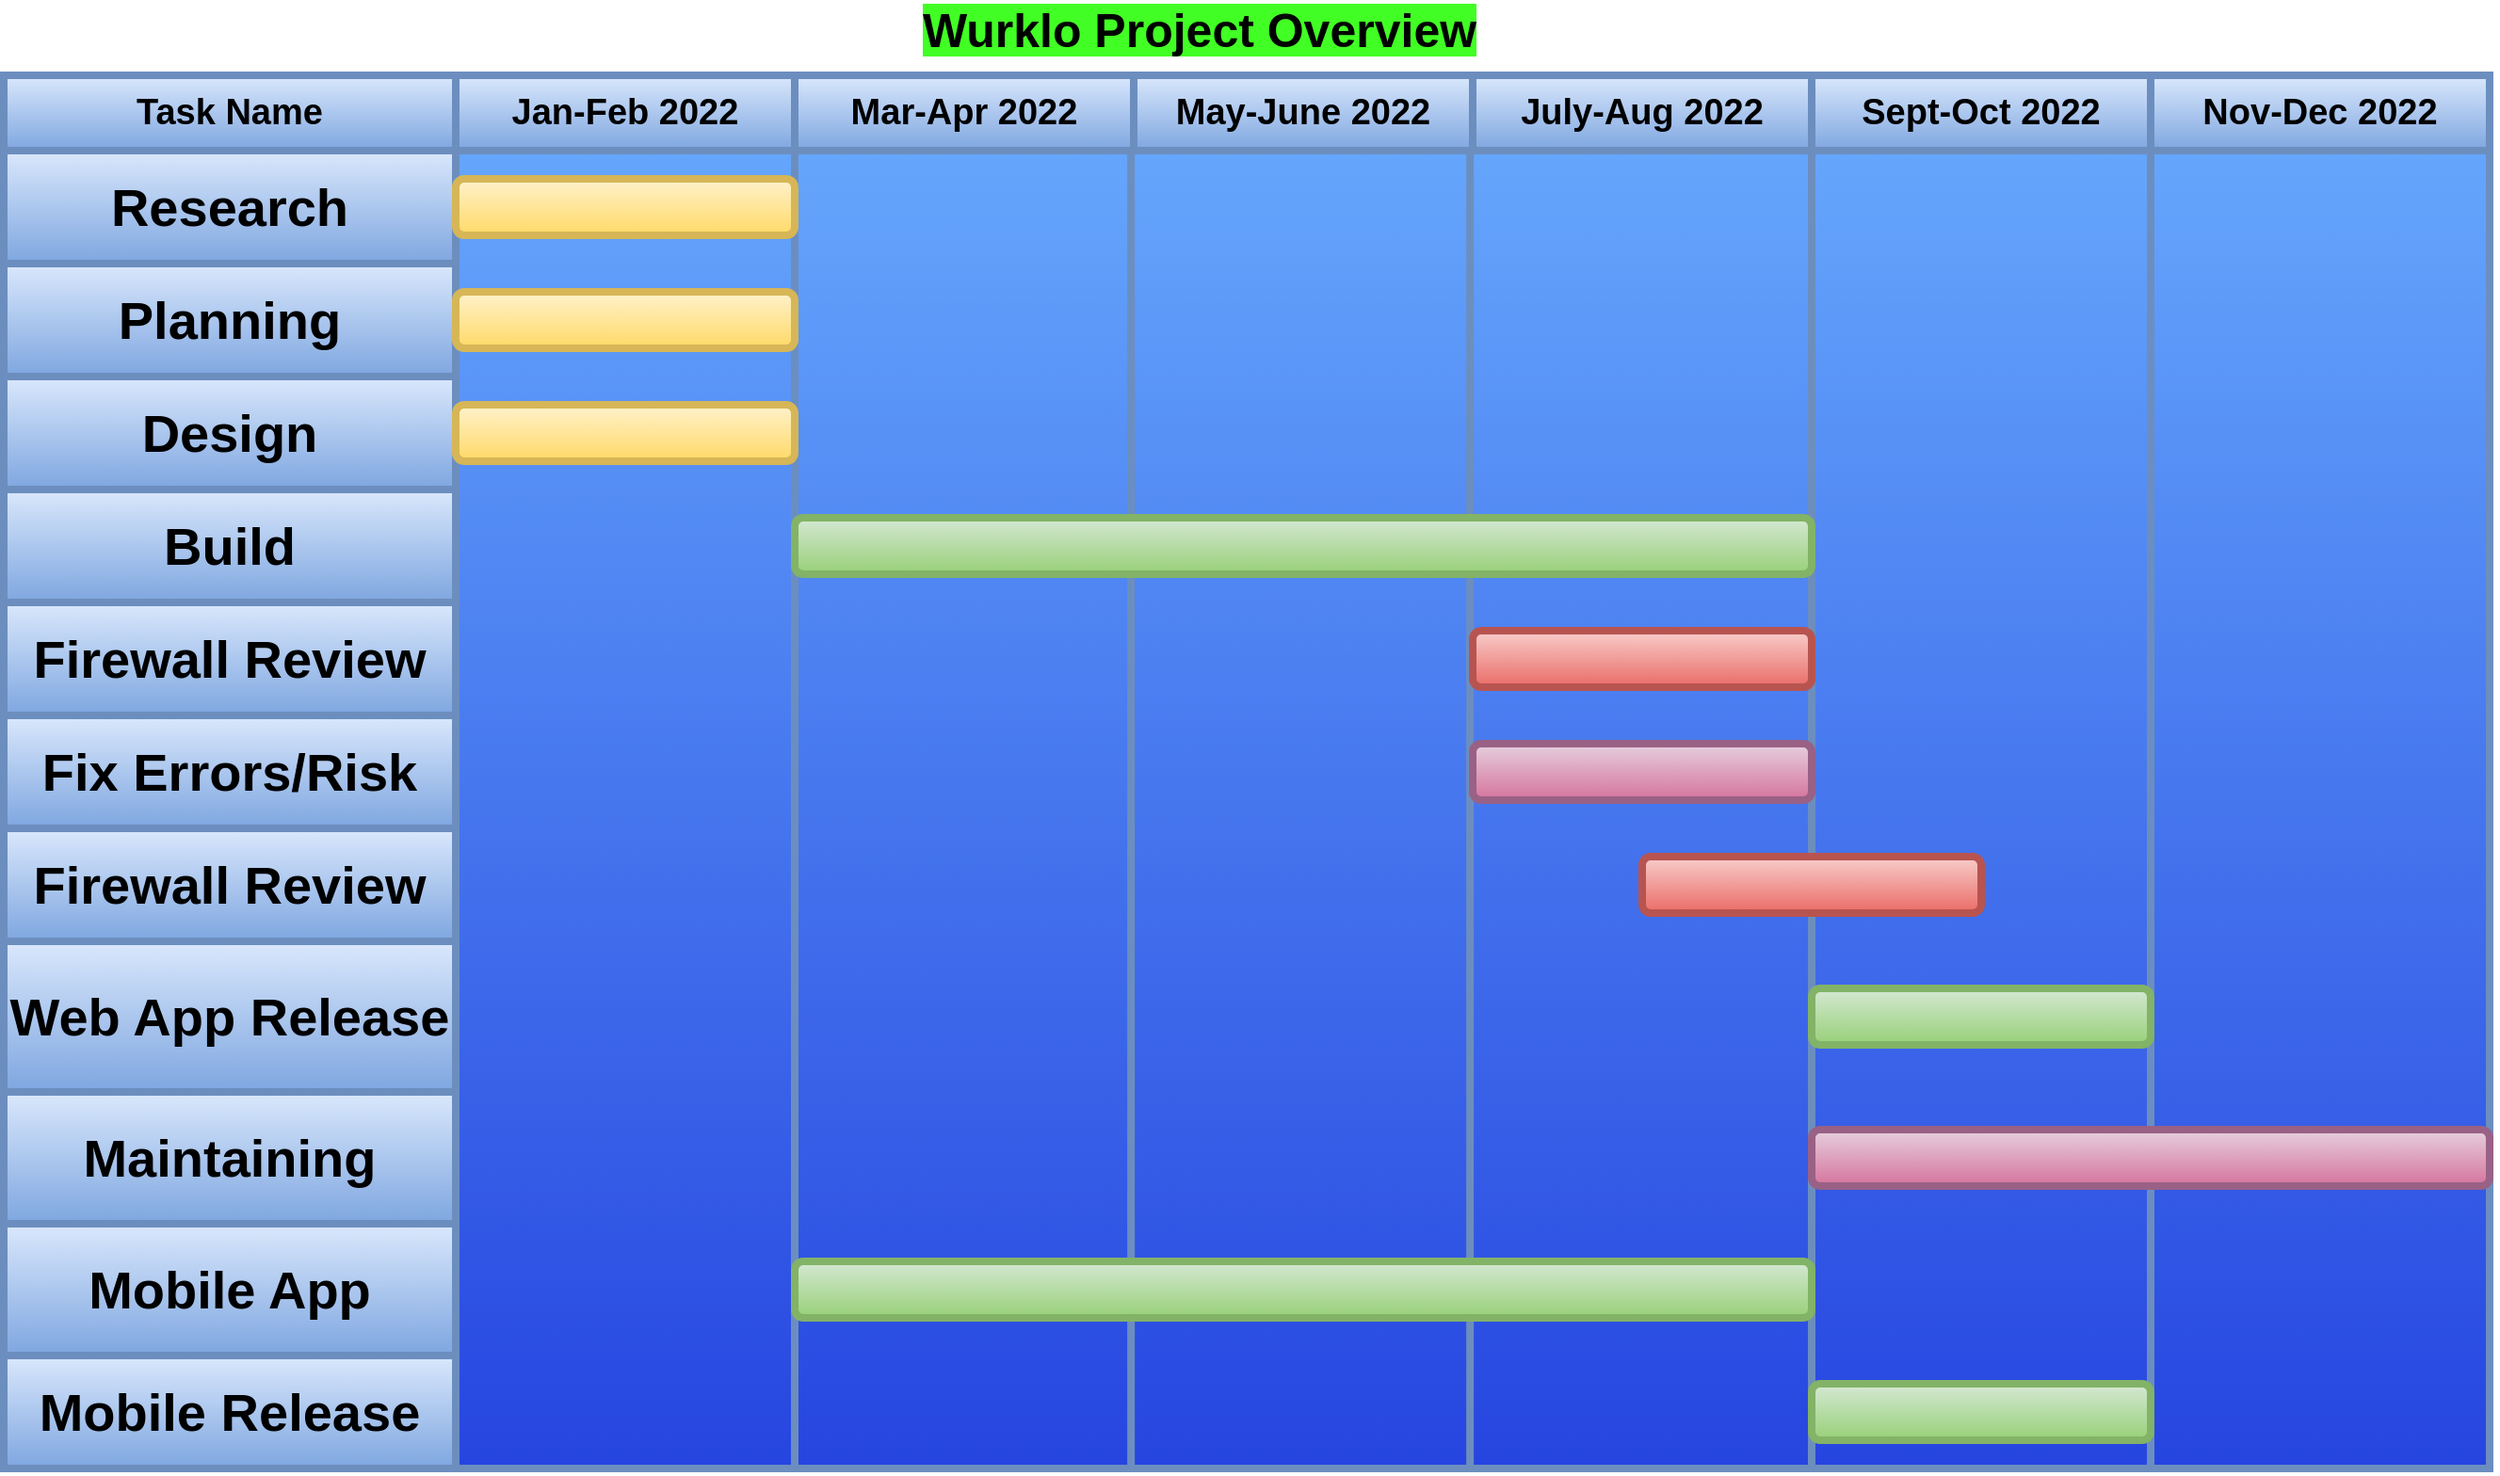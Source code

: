 <mxfile>
    <diagram id="X-QS8aDUK1IpygxOowTY" name="Page-1">
        <mxGraphModel dx="1414" dy="821" grid="1" gridSize="10" guides="1" tooltips="1" connect="1" arrows="1" fold="1" page="0" pageScale="1" pageWidth="1100" pageHeight="850" background="none" math="0" shadow="0">
            <root>
                <mxCell id="0"/>
                <mxCell id="1" parent="0"/>
                <mxCell id="44" value="" style="rounded=0;whiteSpace=wrap;html=1;strokeColor=#6c8ebf;labelBackgroundColor=none;fontColor=#000000;gradientColor=#2645E0;fillColor=#65A6FC;strokeWidth=4;" vertex="1" parent="1">
                    <mxGeometry x="280" y="80" width="1080" height="700" as="geometry"/>
                </mxCell>
                <mxCell id="2" value="" style="endArrow=none;html=1;gradientColor=#7ea6e0;fillColor=#dae8fc;strokeColor=#6c8ebf;labelBackgroundColor=none;fontColor=#000000;strokeWidth=4;" edge="1" parent="1">
                    <mxGeometry width="50" height="50" relative="1" as="geometry">
                        <mxPoint x="40" y="780" as="sourcePoint"/>
                        <mxPoint x="40" y="40" as="targetPoint"/>
                    </mxGeometry>
                </mxCell>
                <mxCell id="3" value="" style="endArrow=none;html=1;gradientColor=#7ea6e0;fillColor=#dae8fc;strokeColor=#6c8ebf;labelBackgroundColor=none;fontColor=#000000;strokeWidth=4;" edge="1" parent="1">
                    <mxGeometry width="50" height="50" relative="1" as="geometry">
                        <mxPoint x="1360" y="780.0" as="sourcePoint"/>
                        <mxPoint x="1360" y="40" as="targetPoint"/>
                    </mxGeometry>
                </mxCell>
                <mxCell id="4" value="" style="endArrow=none;html=1;gradientColor=#7ea6e0;fillColor=#dae8fc;strokeColor=#6c8ebf;labelBackgroundColor=none;fontColor=#000000;strokeWidth=4;" edge="1" parent="1">
                    <mxGeometry width="50" height="50" relative="1" as="geometry">
                        <mxPoint x="40" y="780" as="sourcePoint"/>
                        <mxPoint x="1361.143" y="780" as="targetPoint"/>
                    </mxGeometry>
                </mxCell>
                <mxCell id="5" value="" style="endArrow=none;html=1;gradientColor=#7ea6e0;fillColor=#dae8fc;strokeColor=#6c8ebf;labelBackgroundColor=none;fontColor=#000000;strokeWidth=4;" edge="1" parent="1">
                    <mxGeometry width="50" height="50" relative="1" as="geometry">
                        <mxPoint x="40" y="40" as="sourcePoint"/>
                        <mxPoint x="1360" y="40" as="targetPoint"/>
                    </mxGeometry>
                </mxCell>
                <mxCell id="6" value="&lt;b&gt;&lt;font style=&quot;font-size: 19px&quot;&gt;Task Name&lt;/font&gt;&lt;/b&gt;" style="rounded=0;whiteSpace=wrap;html=1;gradientColor=#7ea6e0;fillColor=#dae8fc;strokeColor=#6c8ebf;labelBackgroundColor=none;fontColor=#000000;strokeWidth=4;" vertex="1" parent="1">
                    <mxGeometry x="40" y="40" width="240" height="40" as="geometry"/>
                </mxCell>
                <mxCell id="7" value="&lt;b&gt;&lt;font style=&quot;font-size: 28px&quot;&gt;Research&lt;/font&gt;&lt;/b&gt;" style="rounded=0;whiteSpace=wrap;html=1;gradientColor=#7ea6e0;fillColor=#dae8fc;strokeColor=#6c8ebf;labelBackgroundColor=none;fontColor=#000000;strokeWidth=4;" vertex="1" parent="1">
                    <mxGeometry x="40" y="80" width="240" height="60" as="geometry"/>
                </mxCell>
                <mxCell id="8" value="&lt;b&gt;&lt;font style=&quot;font-size: 28px&quot;&gt;Planning&lt;/font&gt;&lt;/b&gt;" style="rounded=0;whiteSpace=wrap;html=1;gradientColor=#7ea6e0;fillColor=#dae8fc;strokeColor=#6c8ebf;labelBackgroundColor=none;fontColor=#000000;strokeWidth=4;" vertex="1" parent="1">
                    <mxGeometry x="40" y="140" width="240" height="60" as="geometry"/>
                </mxCell>
                <mxCell id="9" value="&lt;b style=&quot;font-family: &amp;#34;helvetica&amp;#34; ; font-size: 12px ; font-style: normal ; letter-spacing: normal ; text-align: center ; text-indent: 0px ; text-transform: none ; word-spacing: 0px&quot;&gt;&lt;font style=&quot;font-size: 28px&quot;&gt;Fix Errors/Risk&lt;/font&gt;&lt;/b&gt;" style="rounded=0;whiteSpace=wrap;html=1;gradientColor=#7ea6e0;fillColor=#dae8fc;strokeColor=#6c8ebf;labelBackgroundColor=none;fontColor=#000000;strokeWidth=4;" vertex="1" parent="1">
                    <mxGeometry x="40" y="380" width="240" height="60" as="geometry"/>
                </mxCell>
                <mxCell id="10" value="&lt;b style=&quot;font-family: &amp;#34;helvetica&amp;#34;&quot;&gt;&lt;font style=&quot;font-size: 28px&quot;&gt;Firewall Review&lt;/font&gt;&lt;/b&gt;" style="rounded=0;whiteSpace=wrap;html=1;gradientColor=#7ea6e0;fillColor=#dae8fc;strokeColor=#6c8ebf;labelBackgroundColor=none;fontColor=#000000;strokeWidth=4;" vertex="1" parent="1">
                    <mxGeometry x="40" y="440" width="240" height="60" as="geometry"/>
                </mxCell>
                <mxCell id="11" value="&lt;b style=&quot;font-family: &amp;#34;helvetica&amp;#34; ; font-size: 12px ; font-style: normal ; letter-spacing: normal ; text-align: center ; text-indent: 0px ; text-transform: none ; word-spacing: 0px&quot;&gt;&lt;font style=&quot;font-size: 28px&quot;&gt;Web App Release&lt;/font&gt;&lt;/b&gt;" style="rounded=0;whiteSpace=wrap;html=1;gradientColor=#7ea6e0;fillColor=#dae8fc;strokeColor=#6c8ebf;labelBackgroundColor=none;fontColor=#000000;strokeWidth=4;" vertex="1" parent="1">
                    <mxGeometry x="40" y="500" width="240" height="80" as="geometry"/>
                </mxCell>
                <mxCell id="12" value="&lt;b style=&quot;font-family: helvetica; font-size: 12px; font-style: normal; letter-spacing: normal; text-align: center; text-indent: 0px; text-transform: none; word-spacing: 0px;&quot;&gt;&lt;font style=&quot;font-size: 28px&quot;&gt;Maintaining&lt;/font&gt;&lt;/b&gt;&lt;br&gt;" style="rounded=0;whiteSpace=wrap;html=1;gradientColor=#7ea6e0;fillColor=#dae8fc;strokeColor=#6c8ebf;labelBackgroundColor=none;fontColor=#000000;strokeWidth=4;" vertex="1" parent="1">
                    <mxGeometry x="40" y="580" width="240" height="70" as="geometry"/>
                </mxCell>
                <mxCell id="13" value="&lt;b style=&quot;font-family: &amp;#34;helvetica&amp;#34; ; font-size: 12px ; font-style: normal ; letter-spacing: normal ; text-align: center ; text-indent: 0px ; text-transform: none ; word-spacing: 0px&quot;&gt;&lt;font style=&quot;font-size: 28px&quot;&gt;Firewall Review&lt;/font&gt;&lt;/b&gt;" style="rounded=0;whiteSpace=wrap;html=1;gradientColor=#7ea6e0;fillColor=#dae8fc;strokeColor=#6c8ebf;labelBackgroundColor=none;fontColor=#000000;strokeWidth=4;" vertex="1" parent="1">
                    <mxGeometry x="40" y="320" width="240" height="60" as="geometry"/>
                </mxCell>
                <mxCell id="14" value="&lt;b&gt;&lt;font style=&quot;font-size: 28px&quot;&gt;Build&lt;/font&gt;&lt;/b&gt;" style="rounded=0;whiteSpace=wrap;html=1;gradientColor=#7ea6e0;fillColor=#dae8fc;strokeColor=#6c8ebf;labelBackgroundColor=none;fontColor=#000000;strokeWidth=4;" vertex="1" parent="1">
                    <mxGeometry x="40" y="260" width="240" height="60" as="geometry"/>
                </mxCell>
                <mxCell id="15" value="&lt;b&gt;&lt;font style=&quot;font-size: 28px&quot;&gt;Design&lt;/font&gt;&lt;/b&gt;" style="rounded=0;whiteSpace=wrap;html=1;gradientColor=#7ea6e0;fillColor=#dae8fc;strokeColor=#6c8ebf;labelBackgroundColor=none;fontColor=#000000;strokeWidth=4;" vertex="1" parent="1">
                    <mxGeometry x="40" y="200" width="240" height="60" as="geometry"/>
                </mxCell>
                <mxCell id="16" value="&lt;b&gt;&lt;font style=&quot;font-size: 19px&quot;&gt;Jan-Feb 2022&lt;/font&gt;&lt;/b&gt;" style="rounded=0;whiteSpace=wrap;html=1;gradientColor=#7ea6e0;fillColor=#dae8fc;strokeColor=#6c8ebf;labelBackgroundColor=none;fontColor=#000000;strokeWidth=4;" vertex="1" parent="1">
                    <mxGeometry x="280" y="40" width="180" height="40" as="geometry"/>
                </mxCell>
                <mxCell id="17" value="&lt;b&gt;&lt;font style=&quot;font-size: 19px&quot;&gt;May-June&amp;nbsp;&lt;/font&gt;&lt;/b&gt;&lt;b&gt;&lt;font style=&quot;font-size: 19px&quot;&gt;2022&lt;/font&gt;&lt;/b&gt;" style="rounded=0;whiteSpace=wrap;html=1;gradientColor=#7ea6e0;fillColor=#dae8fc;strokeColor=#6c8ebf;labelBackgroundColor=none;fontColor=#000000;strokeWidth=4;" vertex="1" parent="1">
                    <mxGeometry x="640" y="40" width="180" height="40" as="geometry"/>
                </mxCell>
                <mxCell id="18" value="&lt;b&gt;&lt;font style=&quot;font-size: 19px&quot;&gt;July-Aug&amp;nbsp;&lt;/font&gt;&lt;/b&gt;&lt;b&gt;&lt;font style=&quot;font-size: 19px&quot;&gt;2022&lt;/font&gt;&lt;/b&gt;" style="rounded=0;whiteSpace=wrap;html=1;gradientColor=#7ea6e0;fillColor=#dae8fc;strokeColor=#6c8ebf;labelBackgroundColor=none;fontColor=#000000;strokeWidth=4;" vertex="1" parent="1">
                    <mxGeometry x="820" y="40" width="180" height="40" as="geometry"/>
                </mxCell>
                <mxCell id="19" value="&lt;b&gt;&lt;font style=&quot;font-size: 19px&quot;&gt;Sept-Oct&amp;nbsp;&lt;/font&gt;&lt;/b&gt;&lt;b&gt;&lt;font style=&quot;font-size: 19px&quot;&gt;2022&lt;/font&gt;&lt;/b&gt;" style="rounded=0;whiteSpace=wrap;html=1;gradientColor=#7ea6e0;fillColor=#dae8fc;strokeColor=#6c8ebf;labelBackgroundColor=none;fontColor=#000000;strokeWidth=4;" vertex="1" parent="1">
                    <mxGeometry x="1000" y="40" width="180" height="40" as="geometry"/>
                </mxCell>
                <mxCell id="20" value="&lt;b&gt;&lt;font style=&quot;font-size: 19px&quot;&gt;Nov-Dec&amp;nbsp;&lt;/font&gt;&lt;/b&gt;&lt;b&gt;&lt;font style=&quot;font-size: 19px&quot;&gt;2022&lt;/font&gt;&lt;/b&gt;" style="rounded=0;whiteSpace=wrap;html=1;gradientColor=#7ea6e0;fillColor=#dae8fc;strokeColor=#6c8ebf;labelBackgroundColor=none;fontColor=#000000;strokeWidth=4;" vertex="1" parent="1">
                    <mxGeometry x="1180" y="40" width="180" height="40" as="geometry"/>
                </mxCell>
                <mxCell id="22" value="&lt;span style=&quot;font-size: 19px&quot;&gt;&lt;b&gt;Mar-Apr&amp;nbsp;&lt;/b&gt;&lt;/span&gt;&lt;b&gt;&lt;font style=&quot;font-size: 19px&quot;&gt;2022&lt;/font&gt;&lt;/b&gt;" style="rounded=0;whiteSpace=wrap;html=1;gradientColor=#7ea6e0;fillColor=#dae8fc;strokeColor=#6c8ebf;labelBackgroundColor=none;fontColor=#000000;strokeWidth=4;" vertex="1" parent="1">
                    <mxGeometry x="460" y="40" width="180" height="40" as="geometry"/>
                </mxCell>
                <mxCell id="24" value="&lt;b style=&quot;font-family: helvetica; font-size: 12px; font-style: normal; letter-spacing: normal; text-align: center; text-indent: 0px; text-transform: none; word-spacing: 0px;&quot;&gt;&lt;font style=&quot;font-size: 28px&quot;&gt;Mobile App&lt;/font&gt;&lt;/b&gt;" style="rounded=0;whiteSpace=wrap;html=1;gradientColor=#7ea6e0;fillColor=#dae8fc;strokeColor=#6c8ebf;labelBackgroundColor=none;fontColor=#000000;strokeWidth=4;" vertex="1" parent="1">
                    <mxGeometry x="40" y="650" width="240" height="70" as="geometry"/>
                </mxCell>
                <mxCell id="25" value="&lt;b style=&quot;font-family: helvetica; font-size: 12px; font-style: normal; letter-spacing: normal; text-align: center; text-indent: 0px; text-transform: none; word-spacing: 0px;&quot;&gt;&lt;font style=&quot;font-size: 28px&quot;&gt;Mobile Release&lt;/font&gt;&lt;/b&gt;" style="rounded=0;whiteSpace=wrap;html=1;gradientColor=#7ea6e0;fillColor=#dae8fc;strokeColor=#6c8ebf;labelBackgroundColor=none;fontColor=#000000;strokeWidth=4;" vertex="1" parent="1">
                    <mxGeometry x="40" y="720" width="240" height="60" as="geometry"/>
                </mxCell>
                <mxCell id="26" value="" style="endArrow=none;html=1;entryX=0;entryY=1;entryDx=0;entryDy=0;gradientColor=#7ea6e0;fillColor=#dae8fc;strokeColor=#6c8ebf;labelBackgroundColor=none;fontColor=#000000;strokeWidth=4;" edge="1" parent="1" target="22">
                    <mxGeometry width="50" height="50" relative="1" as="geometry">
                        <mxPoint x="460" y="780" as="sourcePoint"/>
                        <mxPoint x="700" y="350" as="targetPoint"/>
                    </mxGeometry>
                </mxCell>
                <mxCell id="27" value="" style="endArrow=none;html=1;entryX=0;entryY=1;entryDx=0;entryDy=0;gradientColor=#7ea6e0;fillColor=#dae8fc;strokeColor=#6c8ebf;labelBackgroundColor=none;fontColor=#000000;strokeWidth=4;" edge="1" parent="1">
                    <mxGeometry width="50" height="50" relative="1" as="geometry">
                        <mxPoint x="1000" y="780.0" as="sourcePoint"/>
                        <mxPoint x="1000" y="80" as="targetPoint"/>
                    </mxGeometry>
                </mxCell>
                <mxCell id="28" value="" style="endArrow=none;html=1;entryX=0;entryY=1;entryDx=0;entryDy=0;gradientColor=#7ea6e0;fillColor=#dae8fc;strokeColor=#6c8ebf;labelBackgroundColor=none;fontColor=#000000;strokeWidth=4;" edge="1" parent="1">
                    <mxGeometry width="50" height="50" relative="1" as="geometry">
                        <mxPoint x="818.57" y="780.0" as="sourcePoint"/>
                        <mxPoint x="818.57" y="80" as="targetPoint"/>
                    </mxGeometry>
                </mxCell>
                <mxCell id="29" value="" style="endArrow=none;html=1;entryX=0;entryY=1;entryDx=0;entryDy=0;gradientColor=#7ea6e0;fillColor=#dae8fc;strokeColor=#6c8ebf;labelBackgroundColor=none;fontColor=#000000;strokeWidth=4;" edge="1" parent="1">
                    <mxGeometry width="50" height="50" relative="1" as="geometry">
                        <mxPoint x="638.57" y="780.0" as="sourcePoint"/>
                        <mxPoint x="638.57" y="80" as="targetPoint"/>
                    </mxGeometry>
                </mxCell>
                <mxCell id="30" value="" style="endArrow=none;html=1;entryX=0;entryY=1;entryDx=0;entryDy=0;gradientColor=#7ea6e0;fillColor=#dae8fc;strokeColor=#6c8ebf;labelBackgroundColor=none;fontColor=#000000;strokeWidth=4;" edge="1" parent="1">
                    <mxGeometry width="50" height="50" relative="1" as="geometry">
                        <mxPoint x="1180" y="780.0" as="sourcePoint"/>
                        <mxPoint x="1180" y="80" as="targetPoint"/>
                    </mxGeometry>
                </mxCell>
                <mxCell id="31" value="" style="rounded=1;whiteSpace=wrap;html=1;gradientColor=#ffd966;fillColor=#fff2cc;strokeColor=#d6b656;labelBackgroundColor=none;strokeWidth=4;" vertex="1" parent="1">
                    <mxGeometry x="280" y="95" width="180" height="30" as="geometry"/>
                </mxCell>
                <mxCell id="32" value="" style="rounded=1;whiteSpace=wrap;html=1;gradientColor=#ffd966;fillColor=#fff2cc;strokeColor=#d6b656;labelBackgroundColor=none;strokeWidth=4;" vertex="1" parent="1">
                    <mxGeometry x="280" y="155" width="180" height="30" as="geometry"/>
                </mxCell>
                <mxCell id="33" value="" style="rounded=1;whiteSpace=wrap;html=1;gradientColor=#ffd966;fillColor=#fff2cc;strokeColor=#d6b656;labelBackgroundColor=none;strokeWidth=4;" vertex="1" parent="1">
                    <mxGeometry x="280" y="215" width="180" height="30" as="geometry"/>
                </mxCell>
                <mxCell id="34" value="" style="rounded=1;whiteSpace=wrap;html=1;gradientColor=#97d077;fillColor=#d5e8d4;strokeColor=#82b366;labelBackgroundColor=none;strokeWidth=4;" vertex="1" parent="1">
                    <mxGeometry x="460" y="275" width="540" height="30" as="geometry"/>
                </mxCell>
                <mxCell id="35" value="" style="rounded=1;whiteSpace=wrap;html=1;gradientColor=#ea6b66;fillColor=#f8cecc;strokeColor=#b85450;labelBackgroundColor=none;strokeWidth=4;" vertex="1" parent="1">
                    <mxGeometry x="820" y="335" width="180" height="30" as="geometry"/>
                </mxCell>
                <mxCell id="36" value="" style="rounded=1;whiteSpace=wrap;html=1;gradientColor=#d5739d;fillColor=#e6d0de;strokeColor=#996185;labelBackgroundColor=none;strokeWidth=4;" vertex="1" parent="1">
                    <mxGeometry x="820" y="395" width="180" height="30" as="geometry"/>
                </mxCell>
                <mxCell id="37" value="" style="rounded=1;whiteSpace=wrap;html=1;gradientColor=#ea6b66;fillColor=#f8cecc;strokeColor=#b85450;labelBackgroundColor=none;strokeWidth=4;" vertex="1" parent="1">
                    <mxGeometry x="910" y="455" width="180" height="30" as="geometry"/>
                </mxCell>
                <mxCell id="39" value="" style="rounded=1;whiteSpace=wrap;html=1;fillColor=#d5e8d4;strokeColor=#82b366;labelBackgroundColor=none;gradientColor=#97d077;strokeWidth=4;" vertex="1" parent="1">
                    <mxGeometry x="1000" y="525" width="180" height="30" as="geometry"/>
                </mxCell>
                <mxCell id="40" value="" style="rounded=1;whiteSpace=wrap;html=1;fillColor=#e6d0de;strokeColor=#996185;labelBackgroundColor=none;gradientColor=#d5739d;strokeWidth=4;" vertex="1" parent="1">
                    <mxGeometry x="1000" y="600" width="360" height="30" as="geometry"/>
                </mxCell>
                <mxCell id="42" value="" style="rounded=1;whiteSpace=wrap;html=1;gradientColor=#97d077;fillColor=#d5e8d4;strokeColor=#82b366;labelBackgroundColor=none;strokeWidth=4;" vertex="1" parent="1">
                    <mxGeometry x="460" y="670" width="540" height="30" as="geometry"/>
                </mxCell>
                <mxCell id="43" value="" style="rounded=1;whiteSpace=wrap;html=1;gradientColor=#97d077;fillColor=#d5e8d4;strokeColor=#82b366;labelBackgroundColor=none;strokeWidth=4;" vertex="1" parent="1">
                    <mxGeometry x="1000" y="735" width="180" height="30" as="geometry"/>
                </mxCell>
                <mxCell id="46" value="&lt;b&gt;&lt;font style=&quot;font-size: 25px ; background-color: rgb(65 , 255 , 36)&quot;&gt;Wurklo Project Overview&lt;/font&gt;&lt;/b&gt;" style="text;html=1;strokeColor=none;fillColor=none;align=center;verticalAlign=middle;whiteSpace=wrap;rounded=0;labelBackgroundColor=none;fontColor=#000000;" vertex="1" parent="1">
                    <mxGeometry x="470" width="410" height="30" as="geometry"/>
                </mxCell>
            </root>
        </mxGraphModel>
    </diagram>
</mxfile>